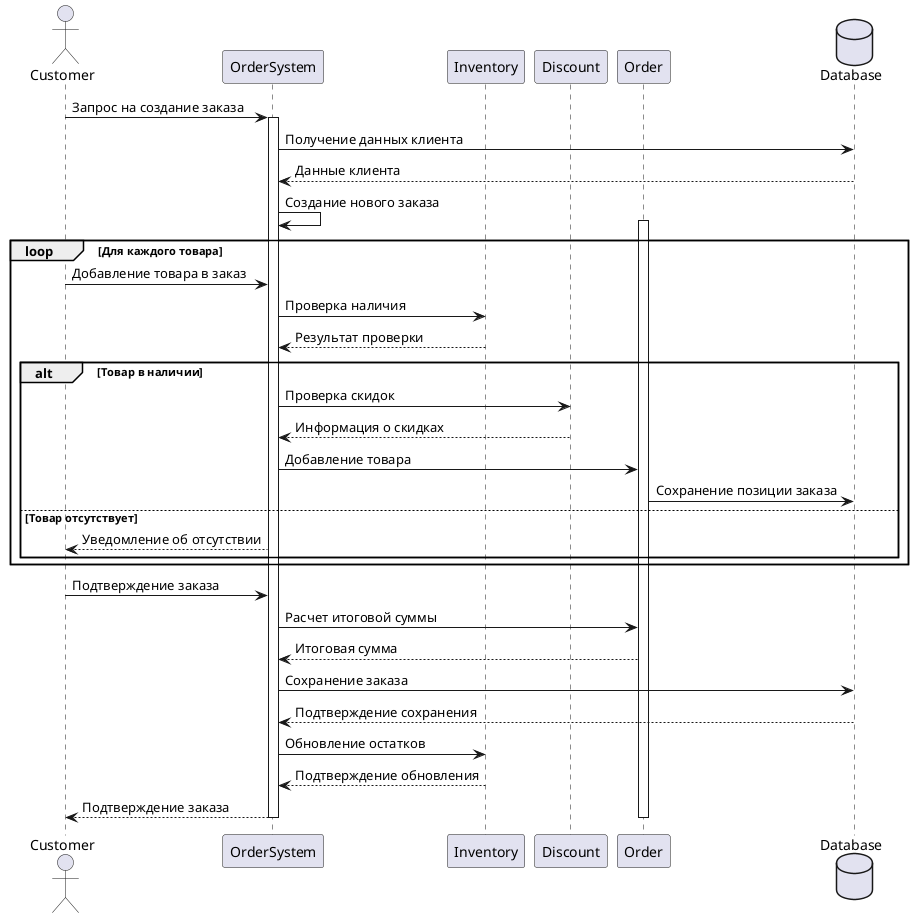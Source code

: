 @startuml Order Processing Sequence

actor Customer
participant "OrderSystem" as OS
participant "Inventory" as Inv
participant "Discount" as Disc
participant "Order" as Ord
database "Database" as DB

Customer -> OS: Запрос на создание заказа
activate OS

OS -> DB: Получение данных клиента
DB --> OS: Данные клиента

OS -> OS: Создание нового заказа
activate Ord

loop Для каждого товара
    Customer -> OS: Добавление товара в заказ
    OS -> Inv: Проверка наличия
    Inv --> OS: Результат проверки
    
    alt Товар в наличии
        OS -> Disc: Проверка скидок
        Disc --> OS: Информация о скидках
        OS -> Ord: Добавление товара
        Ord -> DB: Сохранение позиции заказа
    else Товар отсутствует
        OS --> Customer: Уведомление об отсутствии
    end
end

Customer -> OS: Подтверждение заказа
OS -> Ord: Расчет итоговой суммы
Ord --> OS: Итоговая сумма
OS -> DB: Сохранение заказа
DB --> OS: Подтверждение сохранения
OS -> Inv: Обновление остатков
Inv --> OS: Подтверждение обновления
OS --> Customer: Подтверждение заказа

deactivate Ord
deactivate OS

@enduml 